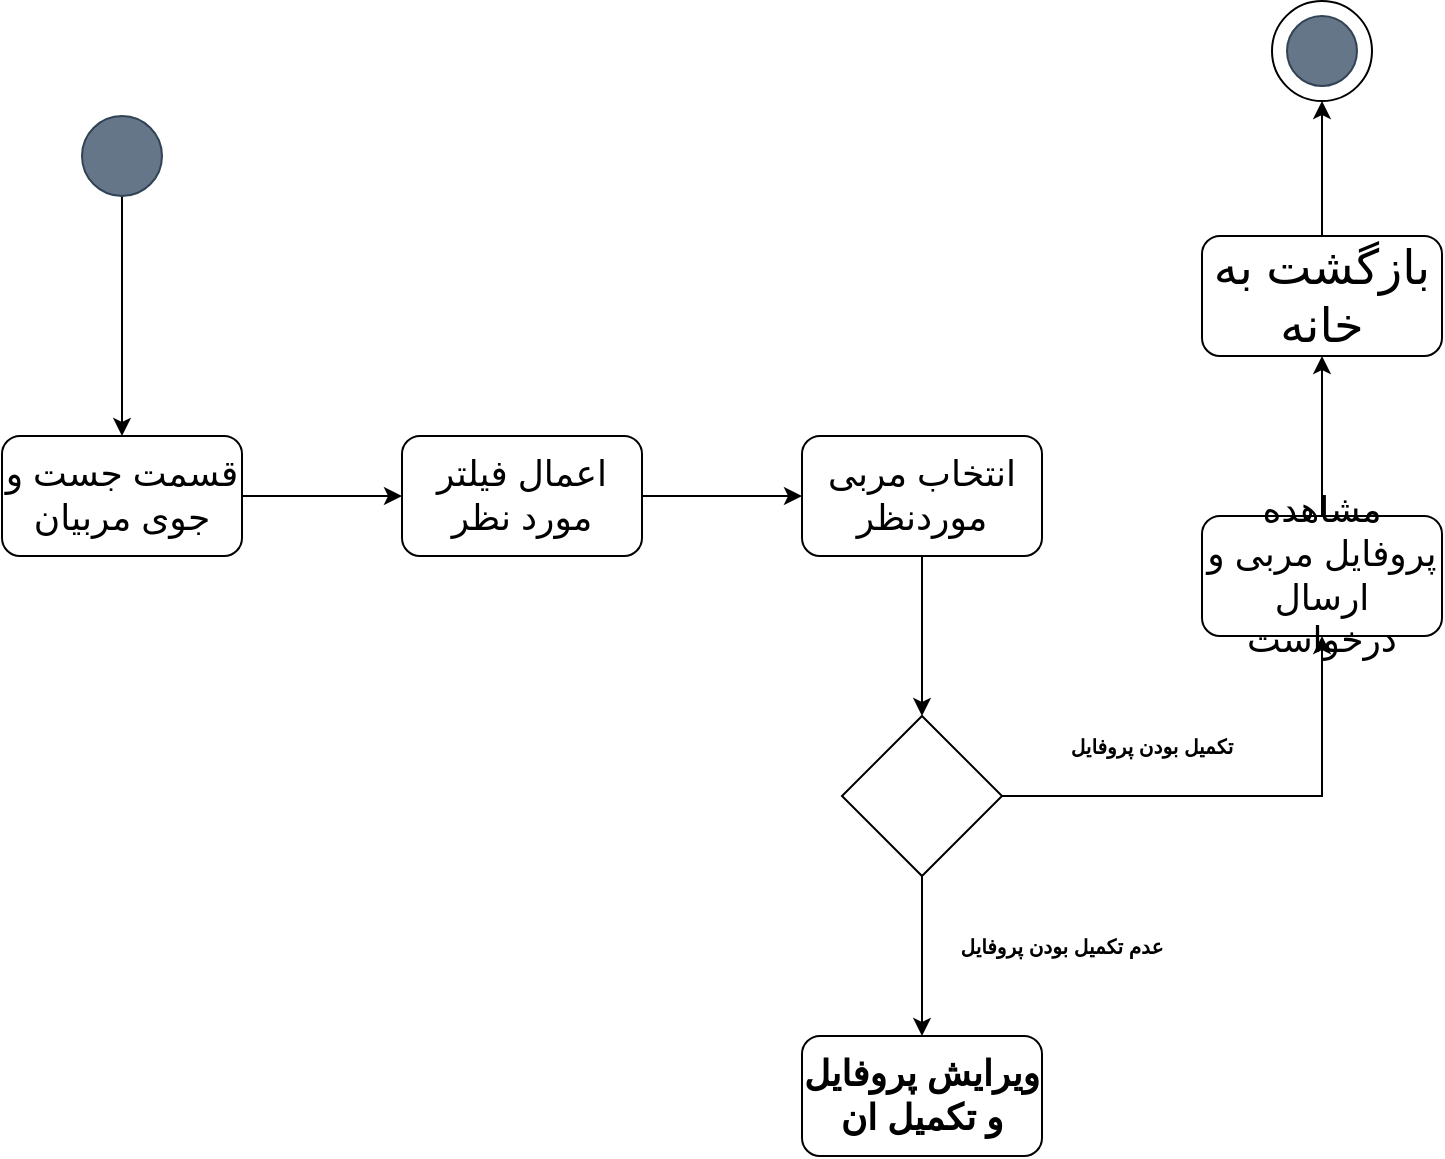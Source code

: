 <mxfile version="12.2.3" type="github" pages="1">
  <diagram id="L1zCXXWR_mN4_rLPZaBF" name="Page-1">
    <mxGraphModel dx="1463" dy="693" grid="1" gridSize="10" guides="1" tooltips="1" connect="1" arrows="1" fold="1" page="1" pageScale="1" pageWidth="850" pageHeight="1100" math="0" shadow="0">
      <root>
        <mxCell id="0"/>
        <mxCell id="1" parent="0"/>
        <mxCell id="n6fw2Yh-lV1S8r4dvBxx-1" value="&lt;font style=&quot;font-size: 18px&quot;&gt;قسمت جست و جوی مربیان&lt;/font&gt;" style="rounded=1;whiteSpace=wrap;html=1;" vertex="1" parent="1">
          <mxGeometry x="60" y="410" width="120" height="60" as="geometry"/>
        </mxCell>
        <mxCell id="n6fw2Yh-lV1S8r4dvBxx-2" value="&lt;font style=&quot;font-size: 18px&quot;&gt;اعمال فیلتر مورد نظر&lt;/font&gt;" style="rounded=1;whiteSpace=wrap;html=1;" vertex="1" parent="1">
          <mxGeometry x="260" y="410" width="120" height="60" as="geometry"/>
        </mxCell>
        <mxCell id="n6fw2Yh-lV1S8r4dvBxx-3" value="" style="endArrow=classic;html=1;exitX=1;exitY=0.5;exitDx=0;exitDy=0;entryX=0;entryY=0.5;entryDx=0;entryDy=0;" edge="1" parent="1" source="n6fw2Yh-lV1S8r4dvBxx-1" target="n6fw2Yh-lV1S8r4dvBxx-2">
          <mxGeometry width="50" height="50" relative="1" as="geometry">
            <mxPoint x="60" y="540" as="sourcePoint"/>
            <mxPoint x="110" y="490" as="targetPoint"/>
          </mxGeometry>
        </mxCell>
        <mxCell id="n6fw2Yh-lV1S8r4dvBxx-20" value="" style="edgeStyle=orthogonalEdgeStyle;rounded=0;orthogonalLoop=1;jettySize=auto;html=1;" edge="1" parent="1" source="n6fw2Yh-lV1S8r4dvBxx-4">
          <mxGeometry relative="1" as="geometry">
            <mxPoint x="520" y="550" as="targetPoint"/>
          </mxGeometry>
        </mxCell>
        <mxCell id="n6fw2Yh-lV1S8r4dvBxx-4" value="&lt;font style=&quot;font-size: 18px&quot;&gt;انتخاب مربی موردنظر&lt;/font&gt;" style="rounded=1;whiteSpace=wrap;html=1;" vertex="1" parent="1">
          <mxGeometry x="460" y="410" width="120" height="60" as="geometry"/>
        </mxCell>
        <mxCell id="n6fw2Yh-lV1S8r4dvBxx-5" value="" style="endArrow=classic;html=1;exitX=1;exitY=0.5;exitDx=0;exitDy=0;entryX=0;entryY=0.5;entryDx=0;entryDy=0;" edge="1" parent="1" source="n6fw2Yh-lV1S8r4dvBxx-2" target="n6fw2Yh-lV1S8r4dvBxx-4">
          <mxGeometry width="50" height="50" relative="1" as="geometry">
            <mxPoint x="60" y="540" as="sourcePoint"/>
            <mxPoint x="110" y="490" as="targetPoint"/>
          </mxGeometry>
        </mxCell>
        <mxCell id="n6fw2Yh-lV1S8r4dvBxx-6" value="" style="edgeStyle=orthogonalEdgeStyle;rounded=0;orthogonalLoop=1;jettySize=auto;html=1;" edge="1" parent="1" source="n6fw2Yh-lV1S8r4dvBxx-7" target="n6fw2Yh-lV1S8r4dvBxx-9">
          <mxGeometry relative="1" as="geometry"/>
        </mxCell>
        <mxCell id="n6fw2Yh-lV1S8r4dvBxx-7" value="&lt;font style=&quot;font-size: 18px&quot;&gt;مشاهده پروفایل مربی و ارسال درخواست&lt;/font&gt;" style="rounded=1;whiteSpace=wrap;html=1;" vertex="1" parent="1">
          <mxGeometry x="660" y="450" width="120" height="60" as="geometry"/>
        </mxCell>
        <mxCell id="n6fw2Yh-lV1S8r4dvBxx-9" value="&lt;span style=&quot;font-size: 24px&quot;&gt;بازگشت به خانه&lt;/span&gt;" style="rounded=1;whiteSpace=wrap;html=1;" vertex="1" parent="1">
          <mxGeometry x="660" y="310" width="120" height="60" as="geometry"/>
        </mxCell>
        <mxCell id="n6fw2Yh-lV1S8r4dvBxx-10" value="" style="edgeStyle=orthogonalEdgeStyle;rounded=0;orthogonalLoop=1;jettySize=auto;html=1;entryX=0.5;entryY=0;entryDx=0;entryDy=0;" edge="1" parent="1" source="n6fw2Yh-lV1S8r4dvBxx-11">
          <mxGeometry relative="1" as="geometry">
            <mxPoint x="120" y="410" as="targetPoint"/>
          </mxGeometry>
        </mxCell>
        <mxCell id="n6fw2Yh-lV1S8r4dvBxx-11" value="" style="ellipse;whiteSpace=wrap;html=1;aspect=fixed;fillColor=#647687;strokeColor=#314354;fontColor=#ffffff;" vertex="1" parent="1">
          <mxGeometry x="100" y="250" width="40" height="40" as="geometry"/>
        </mxCell>
        <mxCell id="n6fw2Yh-lV1S8r4dvBxx-13" value="" style="ellipse;whiteSpace=wrap;html=1;aspect=fixed;" vertex="1" parent="1">
          <mxGeometry x="695" y="192.5" width="50" height="50" as="geometry"/>
        </mxCell>
        <mxCell id="n6fw2Yh-lV1S8r4dvBxx-14" value="" style="ellipse;whiteSpace=wrap;html=1;aspect=fixed;fillColor=#647687;strokeColor=#314354;fontColor=#ffffff;" vertex="1" parent="1">
          <mxGeometry x="702.5" y="200" width="35" height="35" as="geometry"/>
        </mxCell>
        <mxCell id="n6fw2Yh-lV1S8r4dvBxx-18" value="" style="edgeStyle=orthogonalEdgeStyle;rounded=0;orthogonalLoop=1;jettySize=auto;html=1;exitX=0.5;exitY=0;exitDx=0;exitDy=0;entryX=0.5;entryY=1;entryDx=0;entryDy=0;" edge="1" parent="1" source="n6fw2Yh-lV1S8r4dvBxx-9" target="n6fw2Yh-lV1S8r4dvBxx-13">
          <mxGeometry relative="1" as="geometry">
            <mxPoint x="719.857" y="309.857" as="sourcePoint"/>
            <mxPoint x="720" y="250" as="targetPoint"/>
          </mxGeometry>
        </mxCell>
        <mxCell id="n6fw2Yh-lV1S8r4dvBxx-23" value="" style="edgeStyle=orthogonalEdgeStyle;rounded=0;orthogonalLoop=1;jettySize=auto;html=1;entryX=0.5;entryY=1;entryDx=0;entryDy=0;" edge="1" parent="1" source="n6fw2Yh-lV1S8r4dvBxx-21" target="n6fw2Yh-lV1S8r4dvBxx-7">
          <mxGeometry relative="1" as="geometry">
            <mxPoint x="640" y="590" as="targetPoint"/>
          </mxGeometry>
        </mxCell>
        <mxCell id="n6fw2Yh-lV1S8r4dvBxx-25" value="" style="edgeStyle=orthogonalEdgeStyle;rounded=0;orthogonalLoop=1;jettySize=auto;html=1;" edge="1" parent="1" source="n6fw2Yh-lV1S8r4dvBxx-21">
          <mxGeometry relative="1" as="geometry">
            <mxPoint x="520" y="710" as="targetPoint"/>
          </mxGeometry>
        </mxCell>
        <mxCell id="n6fw2Yh-lV1S8r4dvBxx-21" value="" style="rhombus;whiteSpace=wrap;html=1;" vertex="1" parent="1">
          <mxGeometry x="480" y="550" width="80" height="80" as="geometry"/>
        </mxCell>
        <mxCell id="n6fw2Yh-lV1S8r4dvBxx-26" value="&lt;font style=&quot;font-size: 18px&quot;&gt;&lt;b&gt;ویرایش پروفایل و تکمیل ان&lt;/b&gt;&lt;/font&gt;" style="rounded=1;whiteSpace=wrap;html=1;" vertex="1" parent="1">
          <mxGeometry x="460" y="710" width="120" height="60" as="geometry"/>
        </mxCell>
        <mxCell id="n6fw2Yh-lV1S8r4dvBxx-27" value="&lt;font size=&quot;1&quot;&gt;&lt;b&gt;عدم تکمیل بودن پروفایل&lt;/b&gt;&lt;/font&gt;" style="text;html=1;strokeColor=none;fillColor=none;align=center;verticalAlign=middle;whiteSpace=wrap;rounded=0;" vertex="1" parent="1">
          <mxGeometry x="530" y="650" width="120" height="30" as="geometry"/>
        </mxCell>
        <mxCell id="n6fw2Yh-lV1S8r4dvBxx-28" value="&lt;font size=&quot;1&quot;&gt;&lt;b&gt;تکمیل بودن پروفایل&lt;/b&gt;&lt;/font&gt;" style="text;html=1;strokeColor=none;fillColor=none;align=center;verticalAlign=middle;whiteSpace=wrap;rounded=0;" vertex="1" parent="1">
          <mxGeometry x="575" y="550" width="120" height="30" as="geometry"/>
        </mxCell>
      </root>
    </mxGraphModel>
  </diagram>
</mxfile>
